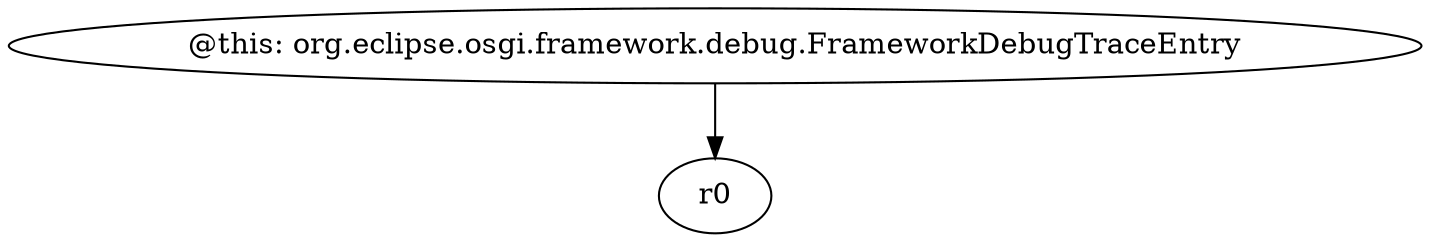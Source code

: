 digraph g {
0[label="@this: org.eclipse.osgi.framework.debug.FrameworkDebugTraceEntry"]
1[label="r0"]
0->1[label=""]
}